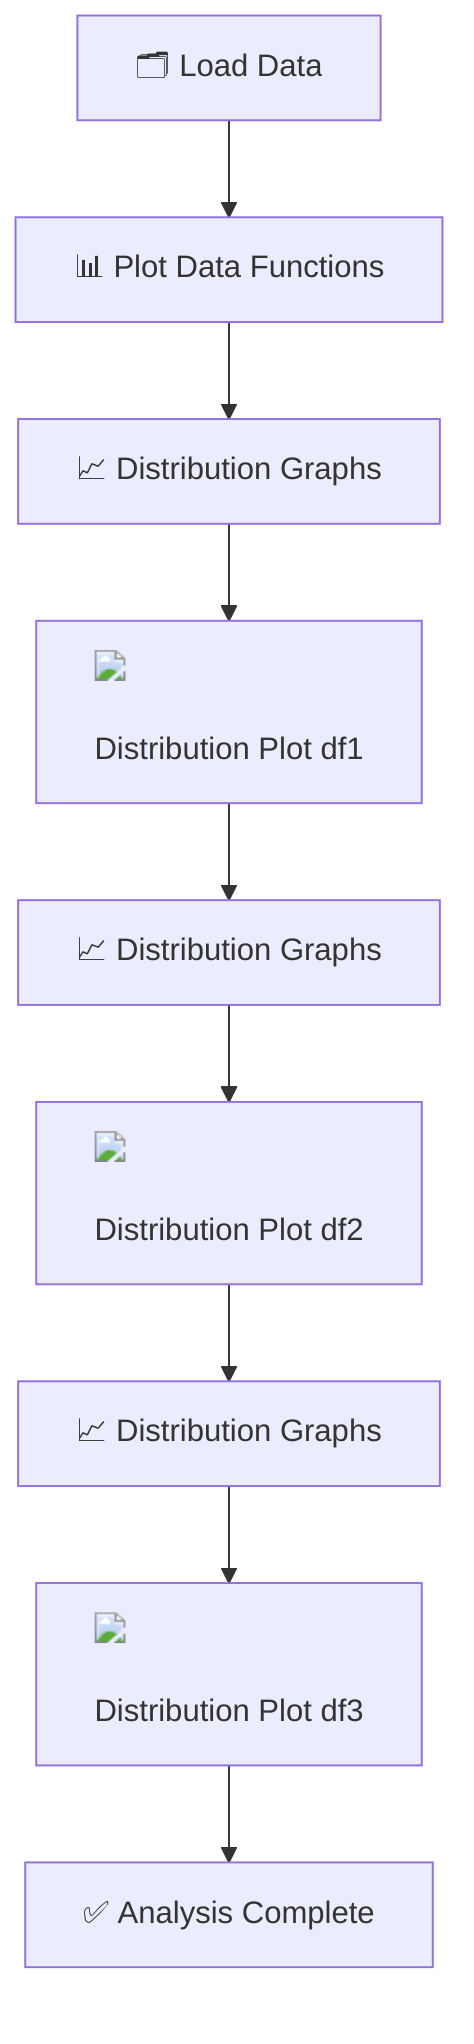 flowchart TD
    A["🗂️ Load Data"] --> B["📊 Plot Data Functions"]
    B --> C["📈 Distribution Graphs"]
    C --> D["<img src='dummy_plots/barplot_template.svg'/> <br/> Distribution Plot df1"]
    D --> E["📈 Distribution Graphs"]
    E --> F["<img src='dummy_plots/barplot_template.svg'/> <br/> Distribution Plot df2"]
    F --> G["📈 Distribution Graphs"]
    G --> H["<img src='dummy_plots/barplot_template.svg'/> <br/> Distribution Plot df3"]
    H --> I["✅ Analysis Complete"]